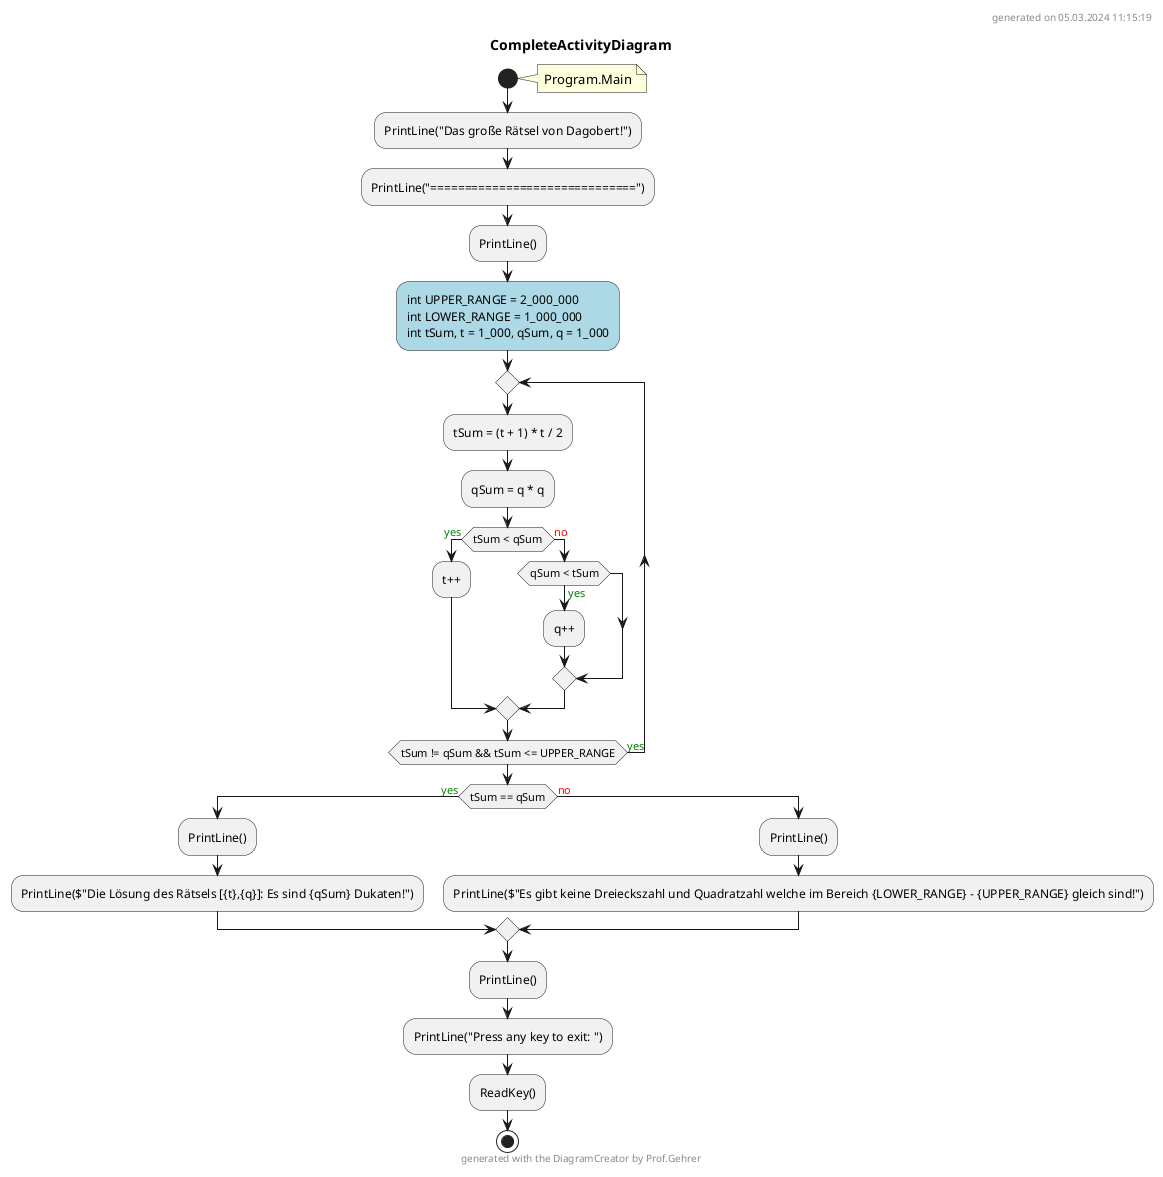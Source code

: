 @startuml CompleteActivityDiagram
header
generated on 05.03.2024 11:15:19
end header
title CompleteActivityDiagram
start
note right:  Program.Main
:PrintLine("Das große Rätsel von Dagobert!");
:PrintLine("==============================");
:PrintLine();
#LightBlue:int UPPER_RANGE = 2_000_000
int LOWER_RANGE = 1_000_000
int tSum, t = 1_000, qSum, q = 1_000;
repeat
    :tSum = (t + 1) * t / 2;
    :qSum = q * q;
    if (tSum < qSum) then (<color:green>yes)
        :t++;
      else (<color:red>no)
        if (qSum < tSum) then (<color:green>yes)
            :q++;
        endif
    endif
repeat while (tSum != qSum && tSum <= UPPER_RANGE) is (<color:green>yes)
if (tSum == qSum) then (<color:green>yes)
    :PrintLine();
    :PrintLine($"Die Lösung des Rätsels [{t},{q}]: Es sind {qSum} Dukaten!");
  else (<color:red>no)
      :PrintLine();
      :PrintLine($"Es gibt keine Dreieckszahl und Quadratzahl welche im Bereich {LOWER_RANGE} - {UPPER_RANGE} gleich sind!");
endif
:PrintLine();
:PrintLine("Press any key to exit: ");
:ReadKey();
footer
generated with the DiagramCreator by Prof.Gehrer
end footer
stop
footer
generated with the DiagramCreator by Prof.Gehrer
end footer
@enduml
